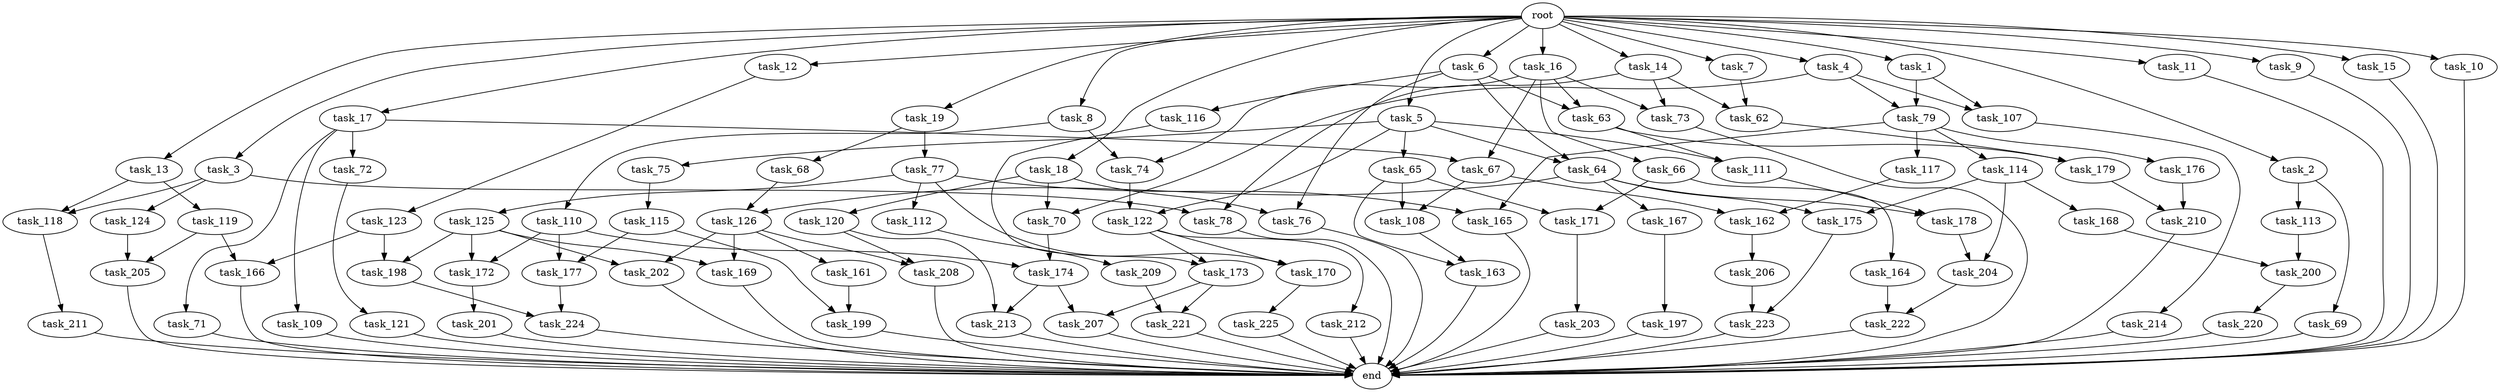 digraph G {
  task_67 [size="124554051584.000000"];
  task_12 [size="102.400000"];
  task_201 [size="13743895347.200001"];
  task_5 [size="102.400000"];
  task_211 [size="42090679500.800003"];
  task_63 [size="73014444032.000000"];
  task_164 [size="7730941132.800000"];
  task_17 [size="102.400000"];
  task_2 [size="102.400000"];
  task_121 [size="42090679500.800003"];
  task_208 [size="124554051584.000000"];
  task_168 [size="42090679500.800003"];
  task_161 [size="54975581388.800003"];
  task_166 [size="17179869184.000000"];
  task_175 [size="63565515980.800003"];
  task_207 [size="63565515980.800003"];
  task_79 [size="63565515980.800003"];
  task_77 [size="30923764531.200001"];
  task_163 [size="29205777612.800003"];
  task_11 [size="102.400000"];
  task_71 [size="54975581388.800003"];
  task_167 [size="21474836480.000000"];
  task_165 [size="42949672960.000000"];
  task_117 [size="21474836480.000000"];
  task_64 [size="58411555225.600006"];
  root [size="0.000000"];
  task_72 [size="54975581388.800003"];
  task_69 [size="69578470195.199997"];
  task_119 [size="54975581388.800003"];
  task_223 [size="52398601011.200005"];
  task_74 [size="73014444032.000000"];
  task_9 [size="102.400000"];
  task_114 [size="21474836480.000000"];
  task_8 [size="102.400000"];
  task_18 [size="102.400000"];
  task_177 [size="73014444032.000000"];
  task_109 [size="54975581388.800003"];
  task_122 [size="124554051584.000000"];
  task_126 [size="76450417868.800003"];
  task_66 [size="69578470195.199997"];
  task_206 [size="42090679500.800003"];
  task_198 [size="17179869184.000000"];
  task_225 [size="7730941132.800000"];
  task_214 [size="69578470195.199997"];
  task_179 [size="76450417868.800003"];
  task_116 [size="3435973836.800000"];
  task_199 [size="73014444032.000000"];
  task_213 [size="111669149696.000000"];
  task_1 [size="102.400000"];
  task_3 [size="102.400000"];
  task_200 [size="83322365542.400009"];
  task_212 [size="7730941132.800000"];
  task_7 [size="102.400000"];
  task_75 [size="54975581388.800003"];
  task_220 [size="7730941132.800000"];
  task_4 [size="102.400000"];
  task_111 [size="76450417868.800003"];
  task_123 [size="30923764531.200001"];
  task_16 [size="102.400000"];
  task_68 [size="30923764531.200001"];
  task_19 [size="102.400000"];
  task_178 [size="52398601011.200005"];
  task_174 [size="77309411328.000000"];
  task_6 [size="102.400000"];
  task_221 [size="91053306675.200012"];
  task_170 [size="29205777612.800003"];
  task_62 [size="107374182400.000000"];
  task_112 [size="21474836480.000000"];
  task_65 [size="54975581388.800003"];
  task_115 [size="42090679500.800003"];
  task_176 [size="21474836480.000000"];
  end [size="0.000000"];
  task_202 [size="68719476736.000000"];
  task_118 [size="140874927308.800018"];
  task_120 [size="69578470195.199997"];
  task_224 [size="44667659878.400002"];
  task_125 [size="21474836480.000000"];
  task_204 [size="49821620633.600006"];
  task_124 [size="85899345920.000000"];
  task_210 [size="58411555225.600006"];
  task_73 [size="155477816115.200012"];
  task_162 [size="68719476736.000000"];
  task_203 [size="42090679500.800003"];
  task_15 [size="102.400000"];
  task_173 [size="29205777612.800003"];
  task_113 [size="69578470195.199997"];
  task_76 [size="73014444032.000000"];
  task_171 [size="15461882265.600000"];
  task_70 [size="111669149696.000000"];
  task_209 [size="54975581388.800003"];
  task_222 [size="52398601011.200005"];
  task_197 [size="42090679500.800003"];
  task_13 [size="102.400000"];
  task_78 [size="171798691840.000000"];
  task_10 [size="102.400000"];
  task_14 [size="102.400000"];
  task_169 [size="68719476736.000000"];
  task_110 [size="3435973836.800000"];
  task_205 [size="21474836480.000000"];
  task_108 [size="21474836480.000000"];
  task_107 [size="63565515980.800003"];
  task_172 [size="83322365542.400009"];

  task_67 -> task_108 [size="134217728.000000"];
  task_67 -> task_162 [size="134217728.000000"];
  task_12 -> task_123 [size="301989888.000000"];
  task_201 -> end [size="1.000000"];
  task_5 -> task_64 [size="536870912.000000"];
  task_5 -> task_65 [size="536870912.000000"];
  task_5 -> task_75 [size="536870912.000000"];
  task_5 -> task_111 [size="536870912.000000"];
  task_5 -> task_122 [size="536870912.000000"];
  task_211 -> end [size="1.000000"];
  task_63 -> task_111 [size="209715200.000000"];
  task_63 -> task_179 [size="209715200.000000"];
  task_164 -> task_222 [size="209715200.000000"];
  task_17 -> task_67 [size="536870912.000000"];
  task_17 -> task_109 [size="536870912.000000"];
  task_17 -> task_72 [size="536870912.000000"];
  task_17 -> task_71 [size="536870912.000000"];
  task_2 -> task_69 [size="679477248.000000"];
  task_2 -> task_113 [size="679477248.000000"];
  task_121 -> end [size="1.000000"];
  task_208 -> end [size="1.000000"];
  task_168 -> task_200 [size="134217728.000000"];
  task_161 -> task_199 [size="679477248.000000"];
  task_166 -> end [size="1.000000"];
  task_175 -> task_223 [size="301989888.000000"];
  task_207 -> end [size="1.000000"];
  task_79 -> task_114 [size="209715200.000000"];
  task_79 -> task_117 [size="209715200.000000"];
  task_79 -> task_176 [size="209715200.000000"];
  task_79 -> task_165 [size="209715200.000000"];
  task_77 -> task_112 [size="209715200.000000"];
  task_77 -> task_170 [size="209715200.000000"];
  task_77 -> task_125 [size="209715200.000000"];
  task_77 -> task_165 [size="209715200.000000"];
  task_163 -> end [size="1.000000"];
  task_11 -> end [size="1.000000"];
  task_71 -> end [size="1.000000"];
  task_167 -> task_197 [size="411041792.000000"];
  task_165 -> end [size="1.000000"];
  task_117 -> task_162 [size="536870912.000000"];
  task_64 -> task_175 [size="209715200.000000"];
  task_64 -> task_126 [size="209715200.000000"];
  task_64 -> task_167 [size="209715200.000000"];
  task_64 -> task_178 [size="209715200.000000"];
  root -> task_7 [size="1.000000"];
  root -> task_8 [size="1.000000"];
  root -> task_12 [size="1.000000"];
  root -> task_18 [size="1.000000"];
  root -> task_1 [size="1.000000"];
  root -> task_3 [size="1.000000"];
  root -> task_16 [size="1.000000"];
  root -> task_19 [size="1.000000"];
  root -> task_5 [size="1.000000"];
  root -> task_10 [size="1.000000"];
  root -> task_6 [size="1.000000"];
  root -> task_17 [size="1.000000"];
  root -> task_9 [size="1.000000"];
  root -> task_11 [size="1.000000"];
  root -> task_4 [size="1.000000"];
  root -> task_13 [size="1.000000"];
  root -> task_2 [size="1.000000"];
  root -> task_14 [size="1.000000"];
  root -> task_15 [size="1.000000"];
  task_72 -> task_121 [size="411041792.000000"];
  task_69 -> end [size="1.000000"];
  task_119 -> task_166 [size="134217728.000000"];
  task_119 -> task_205 [size="134217728.000000"];
  task_223 -> end [size="1.000000"];
  task_74 -> task_122 [size="679477248.000000"];
  task_9 -> end [size="1.000000"];
  task_114 -> task_175 [size="411041792.000000"];
  task_114 -> task_168 [size="411041792.000000"];
  task_114 -> task_204 [size="411041792.000000"];
  task_8 -> task_110 [size="33554432.000000"];
  task_8 -> task_74 [size="33554432.000000"];
  task_18 -> task_76 [size="679477248.000000"];
  task_18 -> task_70 [size="679477248.000000"];
  task_18 -> task_120 [size="679477248.000000"];
  task_177 -> task_224 [size="134217728.000000"];
  task_109 -> end [size="1.000000"];
  task_122 -> task_170 [size="75497472.000000"];
  task_122 -> task_173 [size="75497472.000000"];
  task_122 -> task_212 [size="75497472.000000"];
  task_126 -> task_169 [size="536870912.000000"];
  task_126 -> task_202 [size="536870912.000000"];
  task_126 -> task_208 [size="536870912.000000"];
  task_126 -> task_161 [size="536870912.000000"];
  task_66 -> task_171 [size="75497472.000000"];
  task_66 -> task_164 [size="75497472.000000"];
  task_206 -> task_223 [size="209715200.000000"];
  task_198 -> task_224 [size="301989888.000000"];
  task_225 -> end [size="1.000000"];
  task_214 -> end [size="1.000000"];
  task_179 -> task_210 [size="33554432.000000"];
  task_116 -> task_173 [size="209715200.000000"];
  task_199 -> end [size="1.000000"];
  task_213 -> end [size="1.000000"];
  task_1 -> task_79 [size="209715200.000000"];
  task_1 -> task_107 [size="209715200.000000"];
  task_3 -> task_118 [size="838860800.000000"];
  task_3 -> task_124 [size="838860800.000000"];
  task_3 -> task_78 [size="838860800.000000"];
  task_200 -> task_220 [size="75497472.000000"];
  task_212 -> end [size="1.000000"];
  task_7 -> task_62 [size="209715200.000000"];
  task_75 -> task_115 [size="411041792.000000"];
  task_220 -> end [size="1.000000"];
  task_4 -> task_79 [size="411041792.000000"];
  task_4 -> task_70 [size="411041792.000000"];
  task_4 -> task_107 [size="411041792.000000"];
  task_111 -> task_178 [size="301989888.000000"];
  task_123 -> task_166 [size="33554432.000000"];
  task_123 -> task_198 [size="33554432.000000"];
  task_16 -> task_67 [size="679477248.000000"];
  task_16 -> task_63 [size="679477248.000000"];
  task_16 -> task_66 [size="679477248.000000"];
  task_16 -> task_73 [size="679477248.000000"];
  task_16 -> task_74 [size="679477248.000000"];
  task_68 -> task_126 [size="536870912.000000"];
  task_19 -> task_77 [size="301989888.000000"];
  task_19 -> task_68 [size="301989888.000000"];
  task_178 -> task_204 [size="75497472.000000"];
  task_174 -> task_207 [size="411041792.000000"];
  task_174 -> task_213 [size="411041792.000000"];
  task_6 -> task_116 [size="33554432.000000"];
  task_6 -> task_76 [size="33554432.000000"];
  task_6 -> task_64 [size="33554432.000000"];
  task_6 -> task_63 [size="33554432.000000"];
  task_221 -> end [size="1.000000"];
  task_170 -> task_225 [size="75497472.000000"];
  task_62 -> task_179 [size="536870912.000000"];
  task_112 -> task_209 [size="536870912.000000"];
  task_65 -> task_108 [size="75497472.000000"];
  task_65 -> task_171 [size="75497472.000000"];
  task_65 -> task_163 [size="75497472.000000"];
  task_115 -> task_177 [size="33554432.000000"];
  task_115 -> task_199 [size="33554432.000000"];
  task_176 -> task_210 [size="536870912.000000"];
  task_202 -> end [size="1.000000"];
  task_118 -> task_211 [size="411041792.000000"];
  task_120 -> task_208 [size="679477248.000000"];
  task_120 -> task_213 [size="679477248.000000"];
  task_224 -> end [size="1.000000"];
  task_125 -> task_172 [size="134217728.000000"];
  task_125 -> task_169 [size="134217728.000000"];
  task_125 -> task_202 [size="134217728.000000"];
  task_125 -> task_198 [size="134217728.000000"];
  task_204 -> task_222 [size="301989888.000000"];
  task_124 -> task_205 [size="75497472.000000"];
  task_210 -> end [size="1.000000"];
  task_73 -> end [size="1.000000"];
  task_162 -> task_206 [size="411041792.000000"];
  task_203 -> end [size="1.000000"];
  task_15 -> end [size="1.000000"];
  task_173 -> task_207 [size="209715200.000000"];
  task_173 -> task_221 [size="209715200.000000"];
  task_113 -> task_200 [size="679477248.000000"];
  task_76 -> end [size="1.000000"];
  task_171 -> task_203 [size="411041792.000000"];
  task_70 -> task_174 [size="75497472.000000"];
  task_209 -> task_221 [size="679477248.000000"];
  task_222 -> end [size="1.000000"];
  task_197 -> end [size="1.000000"];
  task_13 -> task_118 [size="536870912.000000"];
  task_13 -> task_119 [size="536870912.000000"];
  task_78 -> end [size="1.000000"];
  task_10 -> end [size="1.000000"];
  task_14 -> task_62 [size="838860800.000000"];
  task_14 -> task_73 [size="838860800.000000"];
  task_14 -> task_78 [size="838860800.000000"];
  task_169 -> end [size="1.000000"];
  task_110 -> task_174 [size="679477248.000000"];
  task_110 -> task_172 [size="679477248.000000"];
  task_110 -> task_177 [size="679477248.000000"];
  task_205 -> end [size="1.000000"];
  task_108 -> task_163 [size="209715200.000000"];
  task_107 -> task_214 [size="679477248.000000"];
  task_172 -> task_201 [size="134217728.000000"];
}
